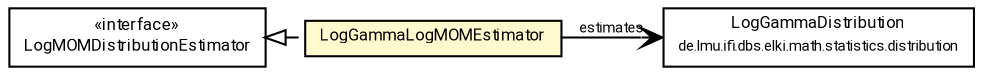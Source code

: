 #!/usr/local/bin/dot
#
# Class diagram 
# Generated by UMLGraph version R5_7_2-60-g0e99a6 (http://www.spinellis.gr/umlgraph/)
#

digraph G {
	graph [fontnames="svg"]
	edge [fontname="Roboto",fontsize=7,labelfontname="Roboto",labelfontsize=7,color="black"];
	node [fontname="Roboto",fontcolor="black",fontsize=8,shape=plaintext,margin=0,width=0,height=0];
	nodesep=0.15;
	ranksep=0.25;
	rankdir=LR;
	// de.lmu.ifi.dbs.elki.math.statistics.distribution.LogGammaDistribution
	c6513869 [label=<<table title="de.lmu.ifi.dbs.elki.math.statistics.distribution.LogGammaDistribution" border="0" cellborder="1" cellspacing="0" cellpadding="2" href="../LogGammaDistribution.html" target="_parent">
		<tr><td><table border="0" cellspacing="0" cellpadding="1">
		<tr><td align="center" balign="center"> <font face="Roboto">LogGammaDistribution</font> </td></tr>
		<tr><td align="center" balign="center"> <font face="Roboto" point-size="7.0">de.lmu.ifi.dbs.elki.math.statistics.distribution</font> </td></tr>
		</table></td></tr>
		</table>>, URL="../LogGammaDistribution.html"];
	// de.lmu.ifi.dbs.elki.math.statistics.distribution.estimator.LogMOMDistributionEstimator<D extends de.lmu.ifi.dbs.elki.math.statistics.distribution.Distribution>
	c6513915 [label=<<table title="de.lmu.ifi.dbs.elki.math.statistics.distribution.estimator.LogMOMDistributionEstimator" border="0" cellborder="1" cellspacing="0" cellpadding="2" href="LogMOMDistributionEstimator.html" target="_parent">
		<tr><td><table border="0" cellspacing="0" cellpadding="1">
		<tr><td align="center" balign="center"> &#171;interface&#187; </td></tr>
		<tr><td align="center" balign="center"> <font face="Roboto">LogMOMDistributionEstimator</font> </td></tr>
		</table></td></tr>
		</table>>, URL="LogMOMDistributionEstimator.html"];
	// de.lmu.ifi.dbs.elki.math.statistics.distribution.estimator.LogGammaLogMOMEstimator
	c6513977 [label=<<table title="de.lmu.ifi.dbs.elki.math.statistics.distribution.estimator.LogGammaLogMOMEstimator" border="0" cellborder="1" cellspacing="0" cellpadding="2" bgcolor="lemonChiffon" href="LogGammaLogMOMEstimator.html" target="_parent">
		<tr><td><table border="0" cellspacing="0" cellpadding="1">
		<tr><td align="center" balign="center"> <font face="Roboto">LogGammaLogMOMEstimator</font> </td></tr>
		</table></td></tr>
		</table>>, URL="LogGammaLogMOMEstimator.html"];
	// de.lmu.ifi.dbs.elki.math.statistics.distribution.estimator.LogGammaLogMOMEstimator implements de.lmu.ifi.dbs.elki.math.statistics.distribution.estimator.LogMOMDistributionEstimator<D extends de.lmu.ifi.dbs.elki.math.statistics.distribution.Distribution>
	c6513915 -> c6513977 [arrowtail=empty,style=dashed,dir=back,weight=9];
	// de.lmu.ifi.dbs.elki.math.statistics.distribution.estimator.LogGammaLogMOMEstimator navassoc de.lmu.ifi.dbs.elki.math.statistics.distribution.LogGammaDistribution
	c6513977 -> c6513869 [arrowhead=open,weight=1,label="estimates"];
}


